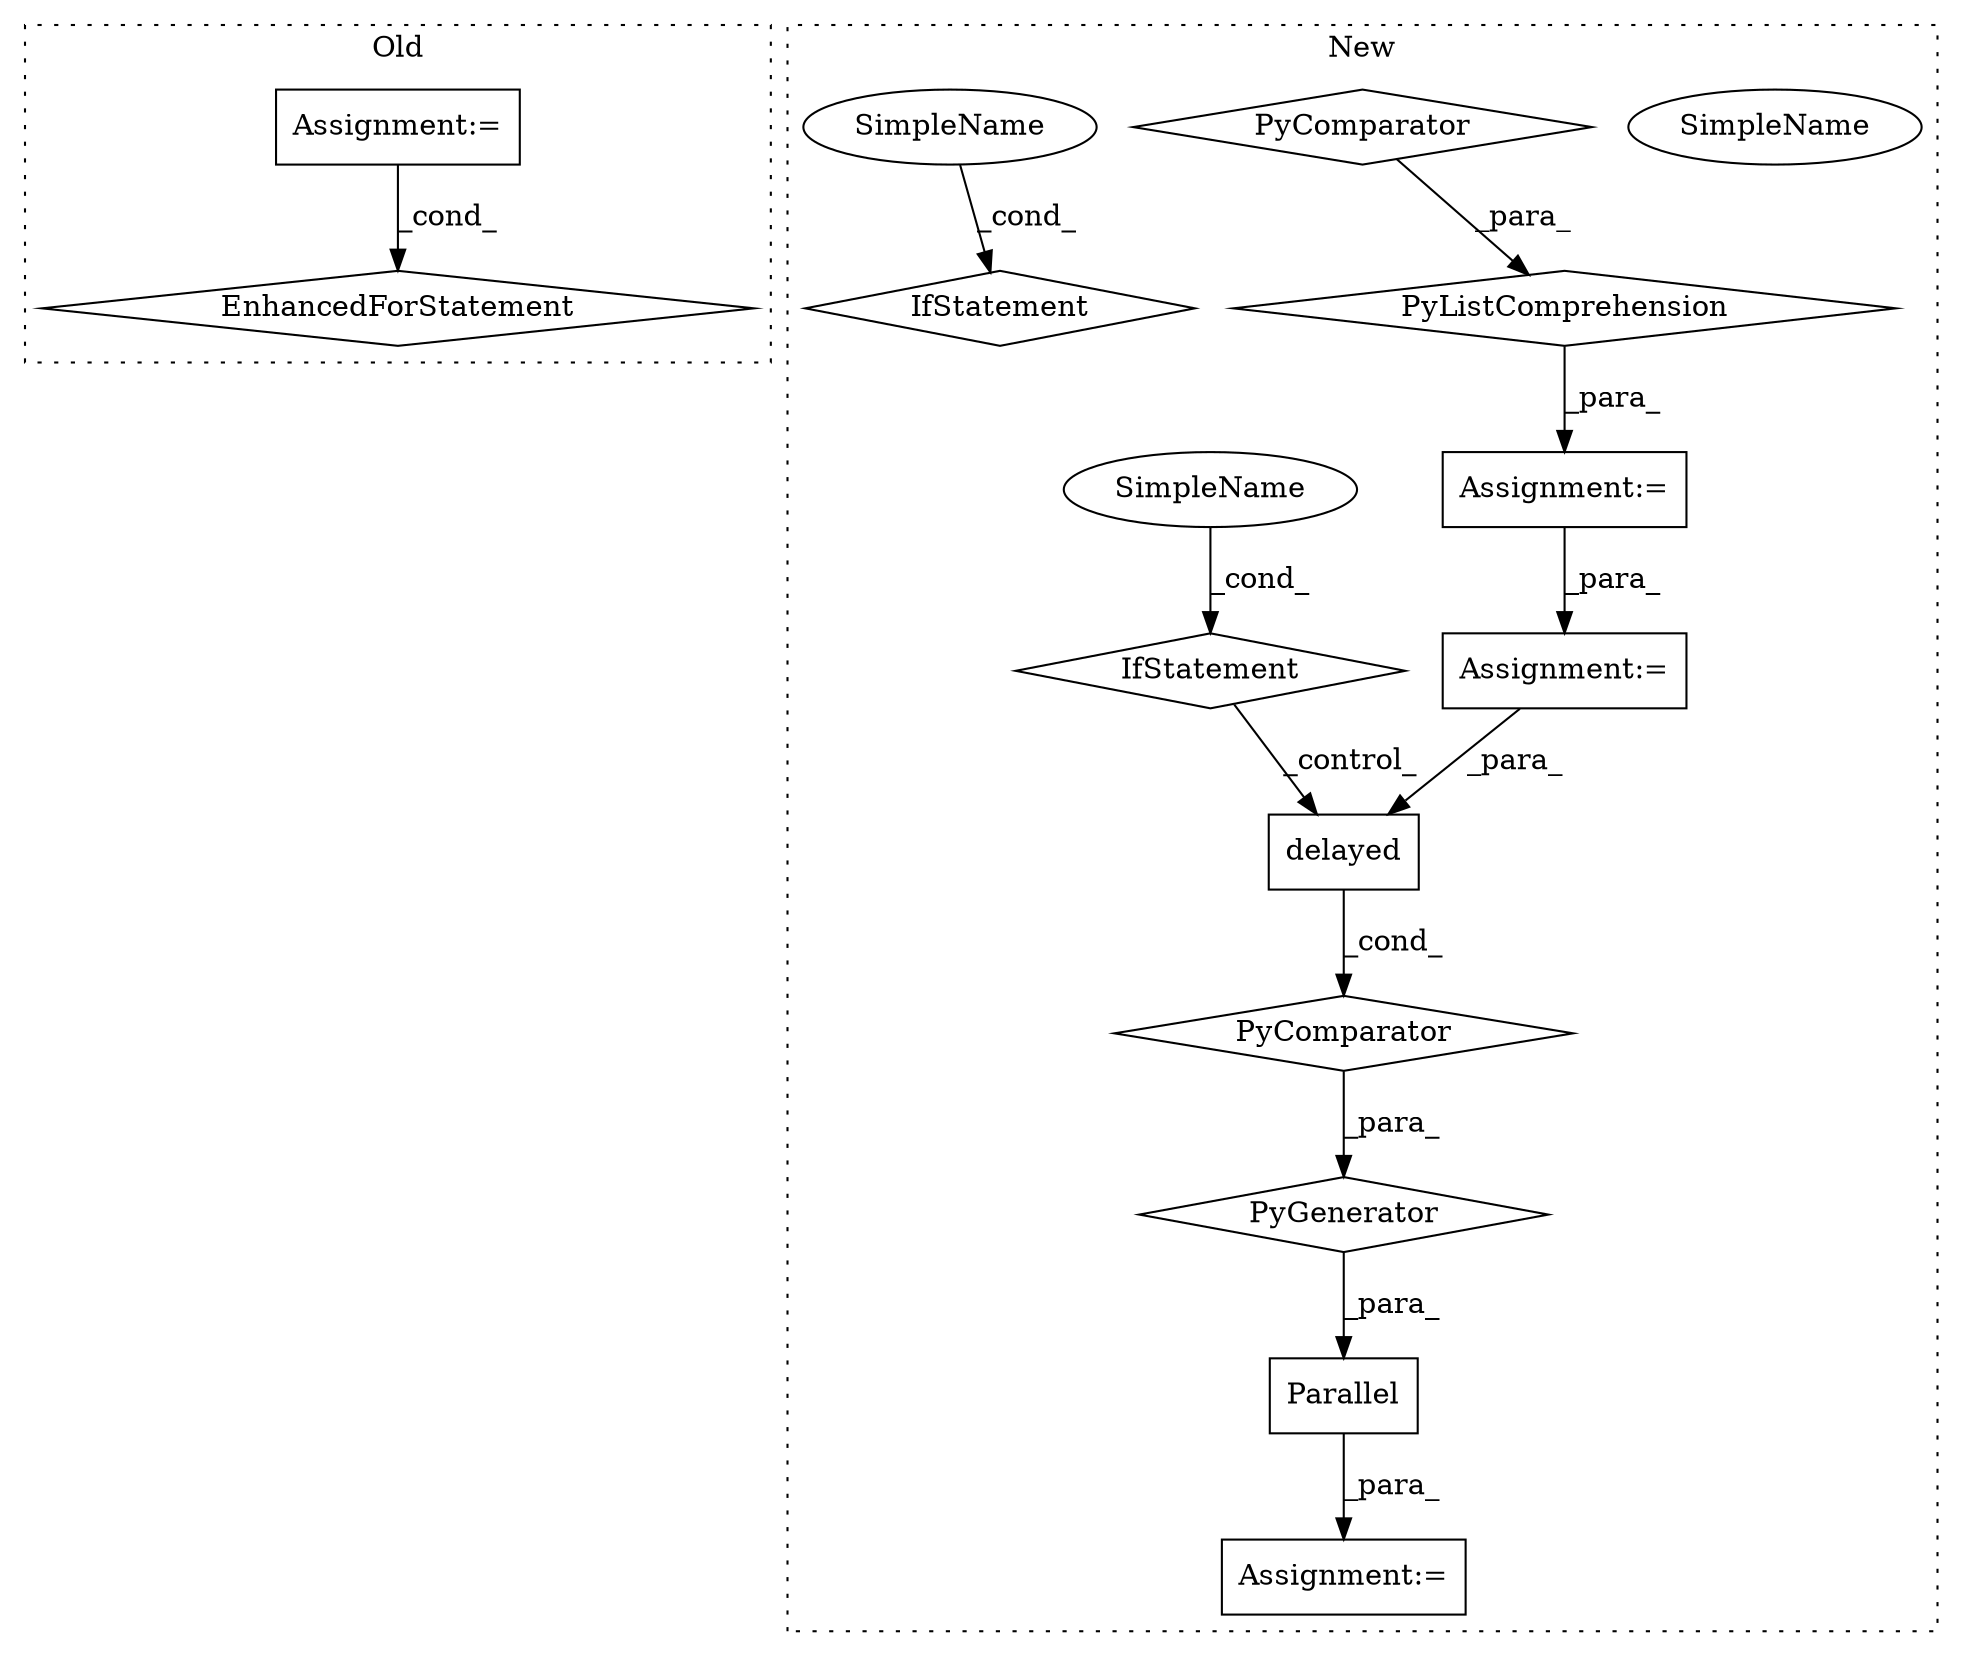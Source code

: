 digraph G {
subgraph cluster0 {
1 [label="EnhancedForStatement" a="70" s="2214,2318" l="57,2" shape="diamond"];
3 [label="Assignment:=" a="7" s="2067" l="1" shape="box"];
label = "Old";
style="dotted";
}
subgraph cluster1 {
2 [label="Parallel" a="32" s="2733,2913" l="20,-3" shape="box"];
4 [label="Assignment:=" a="7" s="2732" l="1" shape="box"];
5 [label="Assignment:=" a="7" s="2531" l="14" shape="box"];
6 [label="PyGenerator" a="107" s="2753" l="160" shape="diamond"];
7 [label="PyComparator" a="113" s="2863" l="44" shape="diamond"];
8 [label="delayed" a="32" s="2753,2798" l="8,1" shape="box"];
9 [label="IfStatement" a="25" s="2863" l="44" shape="diamond"];
10 [label="SimpleName" a="42" s="2902" l="5" shape="ellipse"];
11 [label="IfStatement" a="25" s="2610" l="47" shape="diamond"];
12 [label="PyListComprehension" a="109" s="2545" l="120" shape="diamond"];
13 [label="PyComparator" a="113" s="2610" l="47" shape="diamond"];
14 [label="Assignment:=" a="7" s="2863" l="44" shape="box"];
15 [label="SimpleName" a="42" s="2902" l="5" shape="ellipse"];
16 [label="SimpleName" a="42" s="2652" l="5" shape="ellipse"];
label = "New";
style="dotted";
}
2 -> 4 [label="_para_"];
3 -> 1 [label="_cond_"];
5 -> 14 [label="_para_"];
6 -> 2 [label="_para_"];
7 -> 6 [label="_para_"];
8 -> 7 [label="_cond_"];
9 -> 8 [label="_control_"];
12 -> 5 [label="_para_"];
13 -> 12 [label="_para_"];
14 -> 8 [label="_para_"];
15 -> 9 [label="_cond_"];
16 -> 11 [label="_cond_"];
}